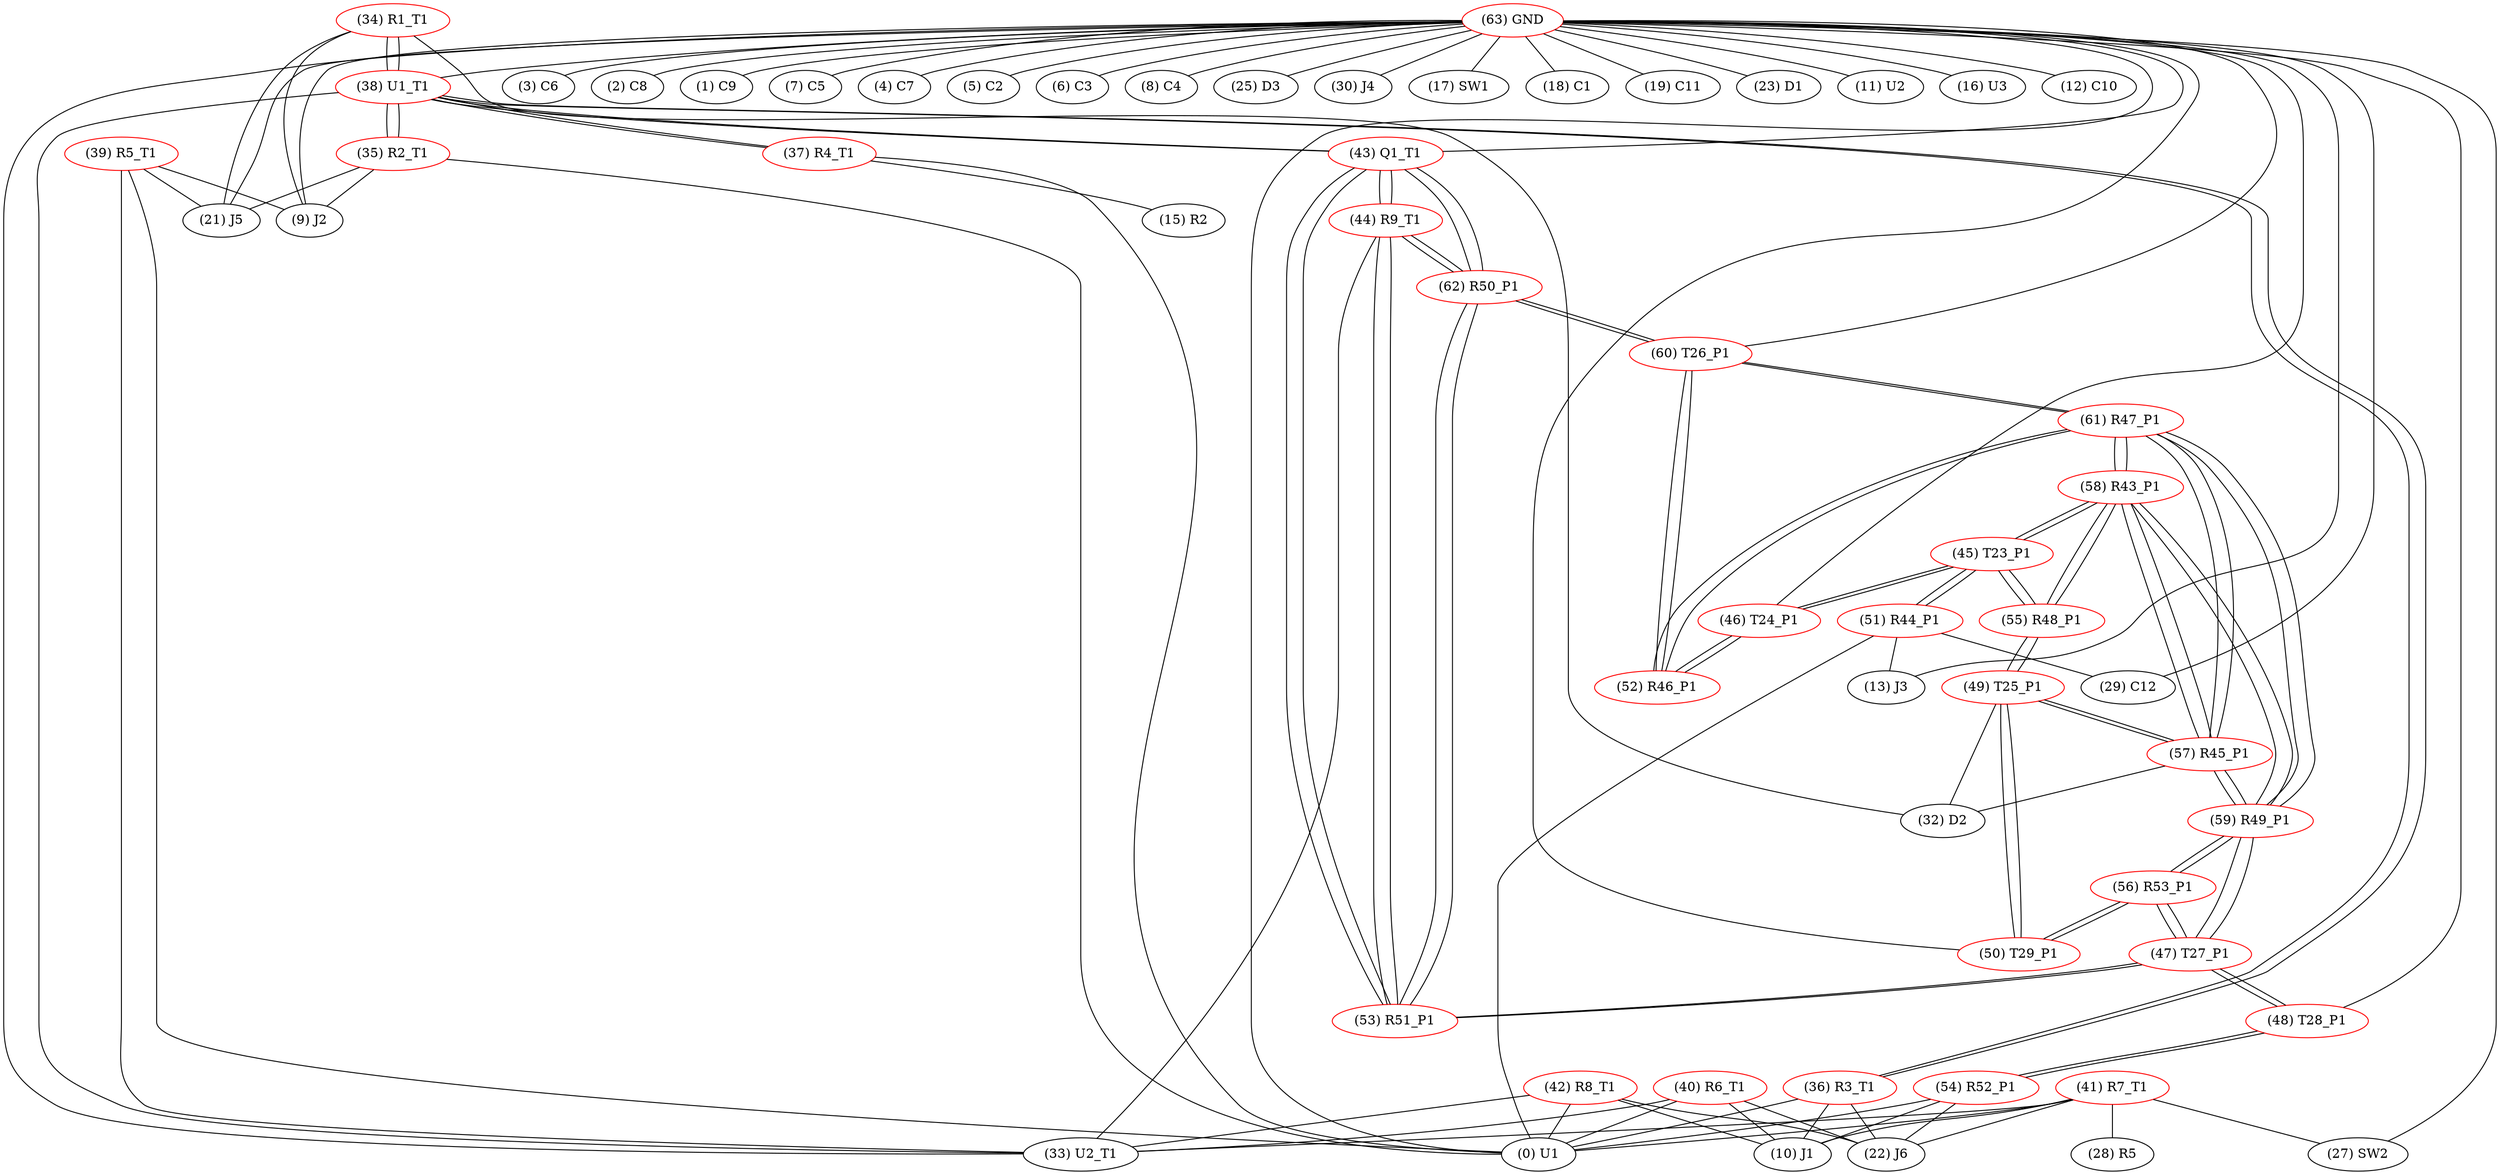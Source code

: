 graph {
	34 [label="(34) R1_T1" color=red]
	9 [label="(9) J2"]
	21 [label="(21) J5"]
	32 [label="(32) D2"]
	38 [label="(38) U1_T1"]
	35 [label="(35) R2_T1" color=red]
	9 [label="(9) J2"]
	0 [label="(0) U1"]
	21 [label="(21) J5"]
	38 [label="(38) U1_T1"]
	36 [label="(36) R3_T1" color=red]
	22 [label="(22) J6"]
	0 [label="(0) U1"]
	10 [label="(10) J1"]
	38 [label="(38) U1_T1"]
	37 [label="(37) R4_T1" color=red]
	0 [label="(0) U1"]
	15 [label="(15) R2"]
	38 [label="(38) U1_T1"]
	38 [label="(38) U1_T1" color=red]
	33 [label="(33) U2_T1"]
	36 [label="(36) R3_T1"]
	35 [label="(35) R2_T1"]
	34 [label="(34) R1_T1"]
	43 [label="(43) Q1_T1"]
	37 [label="(37) R4_T1"]
	39 [label="(39) R5_T1" color=red]
	9 [label="(9) J2"]
	21 [label="(21) J5"]
	0 [label="(0) U1"]
	33 [label="(33) U2_T1"]
	40 [label="(40) R6_T1" color=red]
	0 [label="(0) U1"]
	22 [label="(22) J6"]
	10 [label="(10) J1"]
	33 [label="(33) U2_T1"]
	41 [label="(41) R7_T1" color=red]
	10 [label="(10) J1"]
	28 [label="(28) R5"]
	0 [label="(0) U1"]
	22 [label="(22) J6"]
	27 [label="(27) SW2"]
	33 [label="(33) U2_T1"]
	42 [label="(42) R8_T1" color=red]
	0 [label="(0) U1"]
	10 [label="(10) J1"]
	22 [label="(22) J6"]
	33 [label="(33) U2_T1"]
	43 [label="(43) Q1_T1" color=red]
	38 [label="(38) U1_T1"]
	53 [label="(53) R51_P1"]
	62 [label="(62) R50_P1"]
	44 [label="(44) R9_T1"]
	44 [label="(44) R9_T1" color=red]
	33 [label="(33) U2_T1"]
	53 [label="(53) R51_P1"]
	62 [label="(62) R50_P1"]
	43 [label="(43) Q1_T1"]
	45 [label="(45) T23_P1" color=red]
	55 [label="(55) R48_P1"]
	58 [label="(58) R43_P1"]
	46 [label="(46) T24_P1"]
	51 [label="(51) R44_P1"]
	46 [label="(46) T24_P1" color=red]
	52 [label="(52) R46_P1"]
	45 [label="(45) T23_P1"]
	47 [label="(47) T27_P1" color=red]
	53 [label="(53) R51_P1"]
	48 [label="(48) T28_P1"]
	56 [label="(56) R53_P1"]
	59 [label="(59) R49_P1"]
	48 [label="(48) T28_P1" color=red]
	54 [label="(54) R52_P1"]
	47 [label="(47) T27_P1"]
	49 [label="(49) T25_P1" color=red]
	50 [label="(50) T29_P1"]
	55 [label="(55) R48_P1"]
	57 [label="(57) R45_P1"]
	32 [label="(32) D2"]
	50 [label="(50) T29_P1" color=red]
	49 [label="(49) T25_P1"]
	56 [label="(56) R53_P1"]
	51 [label="(51) R44_P1" color=red]
	0 [label="(0) U1"]
	13 [label="(13) J3"]
	29 [label="(29) C12"]
	45 [label="(45) T23_P1"]
	52 [label="(52) R46_P1" color=red]
	60 [label="(60) T26_P1"]
	61 [label="(61) R47_P1"]
	46 [label="(46) T24_P1"]
	53 [label="(53) R51_P1" color=red]
	47 [label="(47) T27_P1"]
	62 [label="(62) R50_P1"]
	44 [label="(44) R9_T1"]
	43 [label="(43) Q1_T1"]
	54 [label="(54) R52_P1" color=red]
	22 [label="(22) J6"]
	10 [label="(10) J1"]
	0 [label="(0) U1"]
	48 [label="(48) T28_P1"]
	55 [label="(55) R48_P1" color=red]
	49 [label="(49) T25_P1"]
	45 [label="(45) T23_P1"]
	58 [label="(58) R43_P1"]
	56 [label="(56) R53_P1" color=red]
	50 [label="(50) T29_P1"]
	47 [label="(47) T27_P1"]
	59 [label="(59) R49_P1"]
	57 [label="(57) R45_P1" color=red]
	61 [label="(61) R47_P1"]
	58 [label="(58) R43_P1"]
	59 [label="(59) R49_P1"]
	49 [label="(49) T25_P1"]
	32 [label="(32) D2"]
	58 [label="(58) R43_P1" color=red]
	55 [label="(55) R48_P1"]
	45 [label="(45) T23_P1"]
	61 [label="(61) R47_P1"]
	57 [label="(57) R45_P1"]
	59 [label="(59) R49_P1"]
	59 [label="(59) R49_P1" color=red]
	61 [label="(61) R47_P1"]
	57 [label="(57) R45_P1"]
	58 [label="(58) R43_P1"]
	47 [label="(47) T27_P1"]
	56 [label="(56) R53_P1"]
	60 [label="(60) T26_P1" color=red]
	62 [label="(62) R50_P1"]
	52 [label="(52) R46_P1"]
	61 [label="(61) R47_P1"]
	61 [label="(61) R47_P1" color=red]
	57 [label="(57) R45_P1"]
	58 [label="(58) R43_P1"]
	59 [label="(59) R49_P1"]
	60 [label="(60) T26_P1"]
	52 [label="(52) R46_P1"]
	62 [label="(62) R50_P1" color=red]
	60 [label="(60) T26_P1"]
	53 [label="(53) R51_P1"]
	44 [label="(44) R9_T1"]
	43 [label="(43) Q1_T1"]
	63 [label="(63) GND" color=red]
	3 [label="(3) C6"]
	2 [label="(2) C8"]
	1 [label="(1) C9"]
	21 [label="(21) J5"]
	7 [label="(7) C5"]
	0 [label="(0) U1"]
	4 [label="(4) C7"]
	5 [label="(5) C2"]
	6 [label="(6) C3"]
	8 [label="(8) C4"]
	25 [label="(25) D3"]
	29 [label="(29) C12"]
	30 [label="(30) J4"]
	17 [label="(17) SW1"]
	18 [label="(18) C1"]
	19 [label="(19) C11"]
	9 [label="(9) J2"]
	27 [label="(27) SW2"]
	23 [label="(23) D1"]
	13 [label="(13) J3"]
	11 [label="(11) U2"]
	16 [label="(16) U3"]
	12 [label="(12) C10"]
	38 [label="(38) U1_T1"]
	33 [label="(33) U2_T1"]
	43 [label="(43) Q1_T1"]
	60 [label="(60) T26_P1"]
	46 [label="(46) T24_P1"]
	50 [label="(50) T29_P1"]
	48 [label="(48) T28_P1"]
	34 -- 9
	34 -- 21
	34 -- 32
	34 -- 38
	35 -- 9
	35 -- 0
	35 -- 21
	35 -- 38
	36 -- 22
	36 -- 0
	36 -- 10
	36 -- 38
	37 -- 0
	37 -- 15
	37 -- 38
	38 -- 33
	38 -- 36
	38 -- 35
	38 -- 34
	38 -- 43
	38 -- 37
	39 -- 9
	39 -- 21
	39 -- 0
	39 -- 33
	40 -- 0
	40 -- 22
	40 -- 10
	40 -- 33
	41 -- 10
	41 -- 28
	41 -- 0
	41 -- 22
	41 -- 27
	41 -- 33
	42 -- 0
	42 -- 10
	42 -- 22
	42 -- 33
	43 -- 38
	43 -- 53
	43 -- 62
	43 -- 44
	44 -- 33
	44 -- 53
	44 -- 62
	44 -- 43
	45 -- 55
	45 -- 58
	45 -- 46
	45 -- 51
	46 -- 52
	46 -- 45
	47 -- 53
	47 -- 48
	47 -- 56
	47 -- 59
	48 -- 54
	48 -- 47
	49 -- 50
	49 -- 55
	49 -- 57
	49 -- 32
	50 -- 49
	50 -- 56
	51 -- 0
	51 -- 13
	51 -- 29
	51 -- 45
	52 -- 60
	52 -- 61
	52 -- 46
	53 -- 47
	53 -- 62
	53 -- 44
	53 -- 43
	54 -- 22
	54 -- 10
	54 -- 0
	54 -- 48
	55 -- 49
	55 -- 45
	55 -- 58
	56 -- 50
	56 -- 47
	56 -- 59
	57 -- 61
	57 -- 58
	57 -- 59
	57 -- 49
	57 -- 32
	58 -- 55
	58 -- 45
	58 -- 61
	58 -- 57
	58 -- 59
	59 -- 61
	59 -- 57
	59 -- 58
	59 -- 47
	59 -- 56
	60 -- 62
	60 -- 52
	60 -- 61
	61 -- 57
	61 -- 58
	61 -- 59
	61 -- 60
	61 -- 52
	62 -- 60
	62 -- 53
	62 -- 44
	62 -- 43
	63 -- 3
	63 -- 2
	63 -- 1
	63 -- 21
	63 -- 7
	63 -- 0
	63 -- 4
	63 -- 5
	63 -- 6
	63 -- 8
	63 -- 25
	63 -- 29
	63 -- 30
	63 -- 17
	63 -- 18
	63 -- 19
	63 -- 9
	63 -- 27
	63 -- 23
	63 -- 13
	63 -- 11
	63 -- 16
	63 -- 12
	63 -- 38
	63 -- 33
	63 -- 43
	63 -- 60
	63 -- 46
	63 -- 50
	63 -- 48
}